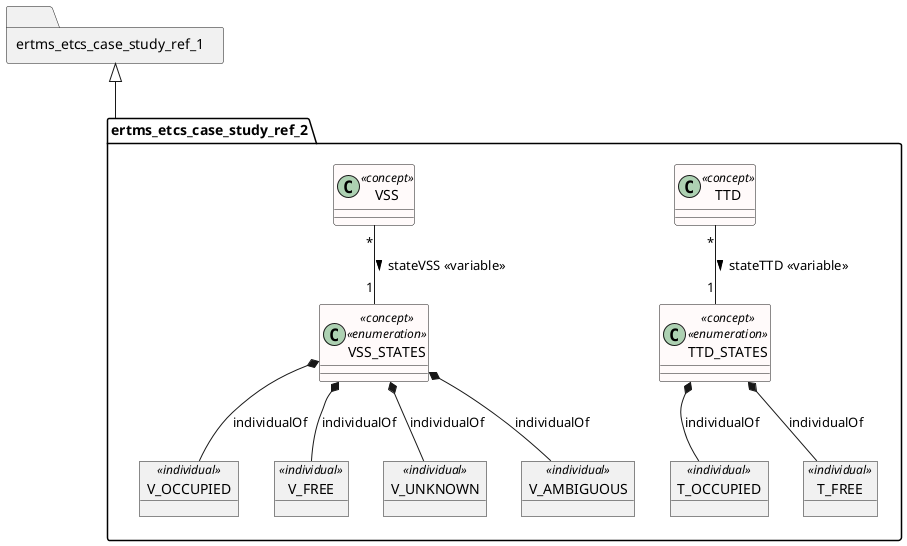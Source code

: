 @startuml

skinparam class {
 BackgroundColor<<association>> Darkorange 
 BackgroundColor<<concept>>  Snow 
} 
package ertms_etcs_case_study_ref_1  <<Folder>> {
}
package ertms_etcs_case_study_ref_2 <<Folder>> {
	class TTD <<concept>>  {
	}
	class VSS <<concept>>  {
	}
	class TTD_STATES <<concept>>  <<enumeration>>  {
	}
	 object T_OCCUPIED <<individual>> 
	TTD_STATES *-- T_OCCUPIED : individualOf 
	 object T_FREE <<individual>> 
	TTD_STATES *-- T_FREE : individualOf 
	class VSS_STATES <<concept>>  <<enumeration>>  {
	}
	 object V_OCCUPIED <<individual>> 
	VSS_STATES *-- V_OCCUPIED : individualOf 
	 object V_FREE <<individual>> 
	VSS_STATES *-- V_FREE : individualOf 
	 object V_UNKNOWN <<individual>> 
	VSS_STATES *-- V_UNKNOWN : individualOf 
	 object V_AMBIGUOUS <<individual>> 
	VSS_STATES *-- V_AMBIGUOUS : individualOf 
	TTD "*" -- "1" TTD_STATES : > stateTTD <<variable>> 
	VSS "*" -- "1" VSS_STATES : >  stateVSS <<variable>>
}
ertms_etcs_case_study_ref_1 <|-- ertms_etcs_case_study_ref_2
@enduml
